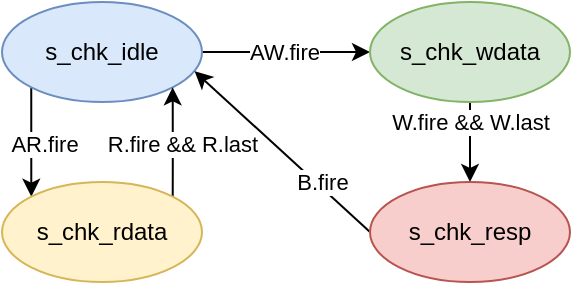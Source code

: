 <mxfile version="26.2.14">
  <diagram name="第 1 页" id="ib4GrtL0Vr4PbU2AfSvT">
    <mxGraphModel dx="679" dy="459" grid="1" gridSize="10" guides="1" tooltips="1" connect="1" arrows="1" fold="1" page="1" pageScale="1" pageWidth="827" pageHeight="1169" math="0" shadow="0">
      <root>
        <mxCell id="0" />
        <mxCell id="1" parent="0" />
        <mxCell id="mtRHpkaNLtio4RJ1GgYN-6" style="edgeStyle=orthogonalEdgeStyle;rounded=0;orthogonalLoop=1;jettySize=auto;html=1;entryX=0;entryY=0;entryDx=0;entryDy=0;exitX=0;exitY=1;exitDx=0;exitDy=0;curved=1;" edge="1" parent="1" source="mtRHpkaNLtio4RJ1GgYN-2" target="mtRHpkaNLtio4RJ1GgYN-3">
          <mxGeometry relative="1" as="geometry">
            <Array as="points">
              <mxPoint x="144" y="120" />
              <mxPoint x="144" y="120" />
            </Array>
          </mxGeometry>
        </mxCell>
        <mxCell id="mtRHpkaNLtio4RJ1GgYN-7" value="AR.fire" style="edgeLabel;html=1;align=center;verticalAlign=middle;resizable=0;points=[];" vertex="1" connectable="0" parent="mtRHpkaNLtio4RJ1GgYN-6">
          <mxGeometry y="-1" relative="1" as="geometry">
            <mxPoint x="7" y="53" as="offset" />
          </mxGeometry>
        </mxCell>
        <mxCell id="mtRHpkaNLtio4RJ1GgYN-12" style="edgeStyle=orthogonalEdgeStyle;rounded=0;orthogonalLoop=1;jettySize=auto;html=1;exitX=1;exitY=0.5;exitDx=0;exitDy=0;entryX=0;entryY=0.5;entryDx=0;entryDy=0;curved=1;" edge="1" parent="1" source="mtRHpkaNLtio4RJ1GgYN-2" target="mtRHpkaNLtio4RJ1GgYN-10">
          <mxGeometry relative="1" as="geometry" />
        </mxCell>
        <mxCell id="mtRHpkaNLtio4RJ1GgYN-13" value="AW.fire" style="edgeLabel;html=1;align=center;verticalAlign=middle;resizable=0;points=[];" vertex="1" connectable="0" parent="mtRHpkaNLtio4RJ1GgYN-12">
          <mxGeometry x="-0.062" y="2" relative="1" as="geometry">
            <mxPoint x="1" y="2" as="offset" />
          </mxGeometry>
        </mxCell>
        <mxCell id="mtRHpkaNLtio4RJ1GgYN-2" value="s_chk_idle" style="ellipse;whiteSpace=wrap;html=1;fillColor=#dae8fc;strokeColor=#6c8ebf;" vertex="1" parent="1">
          <mxGeometry x="130" y="130" width="100" height="50" as="geometry" />
        </mxCell>
        <mxCell id="mtRHpkaNLtio4RJ1GgYN-8" style="edgeStyle=orthogonalEdgeStyle;rounded=0;orthogonalLoop=1;jettySize=auto;html=1;exitX=1;exitY=0;exitDx=0;exitDy=0;entryX=1;entryY=1;entryDx=0;entryDy=0;curved=0;" edge="1" parent="1" source="mtRHpkaNLtio4RJ1GgYN-3" target="mtRHpkaNLtio4RJ1GgYN-2">
          <mxGeometry relative="1" as="geometry">
            <Array as="points">
              <mxPoint x="216" y="210" />
              <mxPoint x="216" y="210" />
            </Array>
          </mxGeometry>
        </mxCell>
        <mxCell id="mtRHpkaNLtio4RJ1GgYN-9" value="R.fire &amp;amp;&amp;amp; R.last" style="edgeLabel;html=1;align=center;verticalAlign=middle;resizable=0;points=[];" vertex="1" connectable="0" parent="mtRHpkaNLtio4RJ1GgYN-8">
          <mxGeometry x="0.013" y="1" relative="1" as="geometry">
            <mxPoint x="5" y="1" as="offset" />
          </mxGeometry>
        </mxCell>
        <mxCell id="mtRHpkaNLtio4RJ1GgYN-3" value="s_chk_rdata" style="ellipse;whiteSpace=wrap;html=1;fillColor=#fff2cc;strokeColor=#d6b656;" vertex="1" parent="1">
          <mxGeometry x="130" y="220" width="100" height="50" as="geometry" />
        </mxCell>
        <mxCell id="mtRHpkaNLtio4RJ1GgYN-17" style="edgeStyle=orthogonalEdgeStyle;rounded=0;orthogonalLoop=1;jettySize=auto;html=1;entryX=0.5;entryY=0;entryDx=0;entryDy=0;" edge="1" parent="1" source="mtRHpkaNLtio4RJ1GgYN-10" target="mtRHpkaNLtio4RJ1GgYN-16">
          <mxGeometry relative="1" as="geometry">
            <mxPoint x="314" y="245" as="targetPoint" />
          </mxGeometry>
        </mxCell>
        <mxCell id="mtRHpkaNLtio4RJ1GgYN-19" value="W.fire &amp;amp;&amp;amp; W.last" style="edgeLabel;html=1;align=center;verticalAlign=middle;resizable=0;points=[];" vertex="1" connectable="0" parent="mtRHpkaNLtio4RJ1GgYN-17">
          <mxGeometry x="0.151" relative="1" as="geometry">
            <mxPoint y="-13" as="offset" />
          </mxGeometry>
        </mxCell>
        <mxCell id="mtRHpkaNLtio4RJ1GgYN-10" value="s_chk_wdata" style="ellipse;whiteSpace=wrap;html=1;fillColor=#d5e8d4;strokeColor=#82b366;" vertex="1" parent="1">
          <mxGeometry x="314" y="130" width="100" height="50" as="geometry" />
        </mxCell>
        <mxCell id="mtRHpkaNLtio4RJ1GgYN-22" style="rounded=0;orthogonalLoop=1;jettySize=auto;html=1;exitX=0;exitY=0.5;exitDx=0;exitDy=0;entryX=0.963;entryY=0.693;entryDx=0;entryDy=0;entryPerimeter=0;" edge="1" parent="1" source="mtRHpkaNLtio4RJ1GgYN-16" target="mtRHpkaNLtio4RJ1GgYN-2">
          <mxGeometry relative="1" as="geometry">
            <mxPoint x="180" y="180" as="targetPoint" />
          </mxGeometry>
        </mxCell>
        <mxCell id="mtRHpkaNLtio4RJ1GgYN-24" value="B.fire" style="edgeLabel;html=1;align=center;verticalAlign=middle;resizable=0;points=[];" vertex="1" connectable="0" parent="mtRHpkaNLtio4RJ1GgYN-22">
          <mxGeometry x="-0.003" y="-1" relative="1" as="geometry">
            <mxPoint x="19" y="16" as="offset" />
          </mxGeometry>
        </mxCell>
        <mxCell id="mtRHpkaNLtio4RJ1GgYN-16" value="s_chk_resp" style="ellipse;whiteSpace=wrap;html=1;fillColor=#f8cecc;strokeColor=#b85450;" vertex="1" parent="1">
          <mxGeometry x="314" y="220" width="100" height="50" as="geometry" />
        </mxCell>
      </root>
    </mxGraphModel>
  </diagram>
</mxfile>
